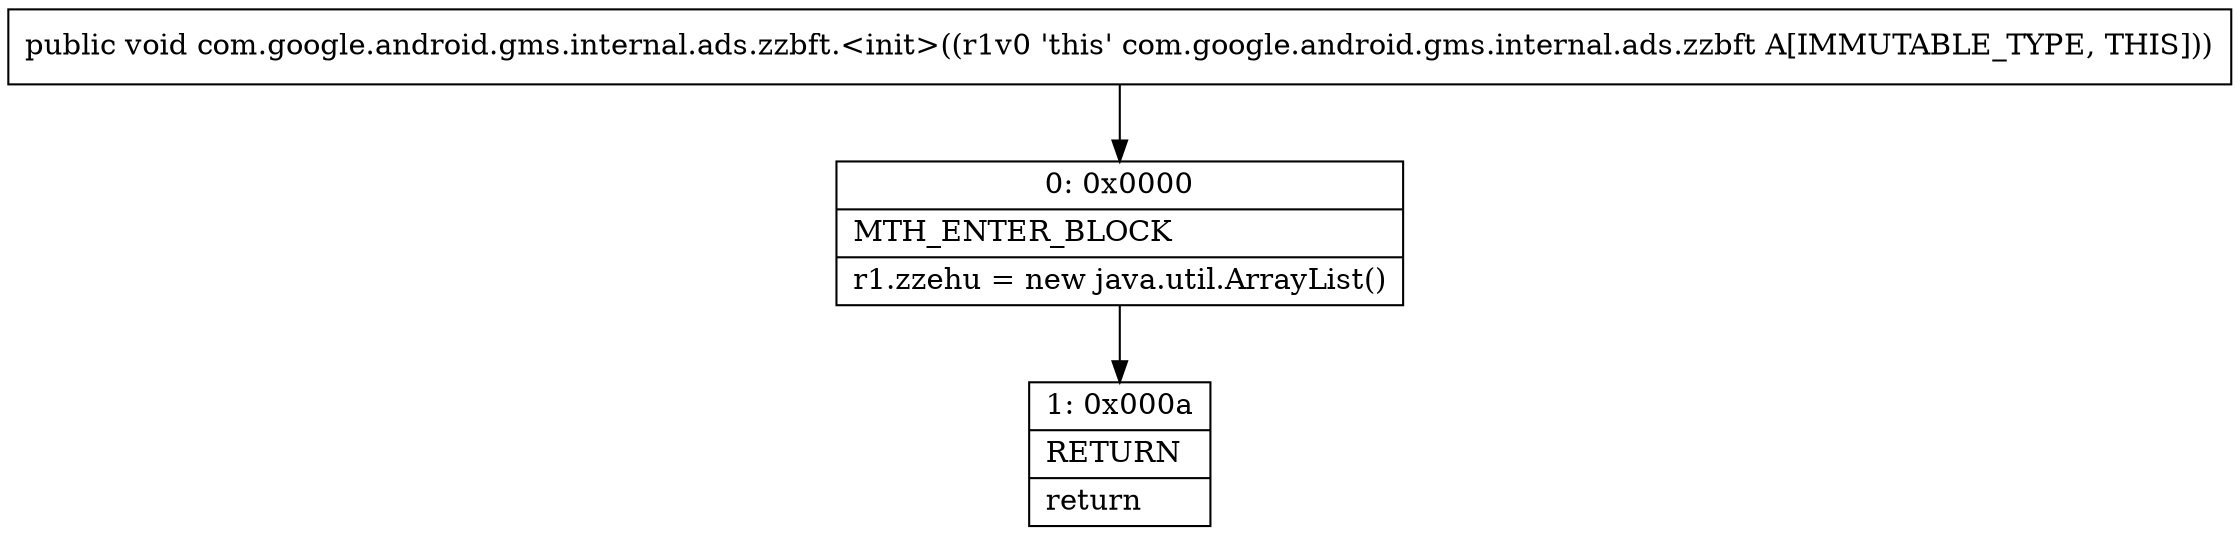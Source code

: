 digraph "CFG forcom.google.android.gms.internal.ads.zzbft.\<init\>()V" {
Node_0 [shape=record,label="{0\:\ 0x0000|MTH_ENTER_BLOCK\l|r1.zzehu = new java.util.ArrayList()\l}"];
Node_1 [shape=record,label="{1\:\ 0x000a|RETURN\l|return\l}"];
MethodNode[shape=record,label="{public void com.google.android.gms.internal.ads.zzbft.\<init\>((r1v0 'this' com.google.android.gms.internal.ads.zzbft A[IMMUTABLE_TYPE, THIS])) }"];
MethodNode -> Node_0;
Node_0 -> Node_1;
}

